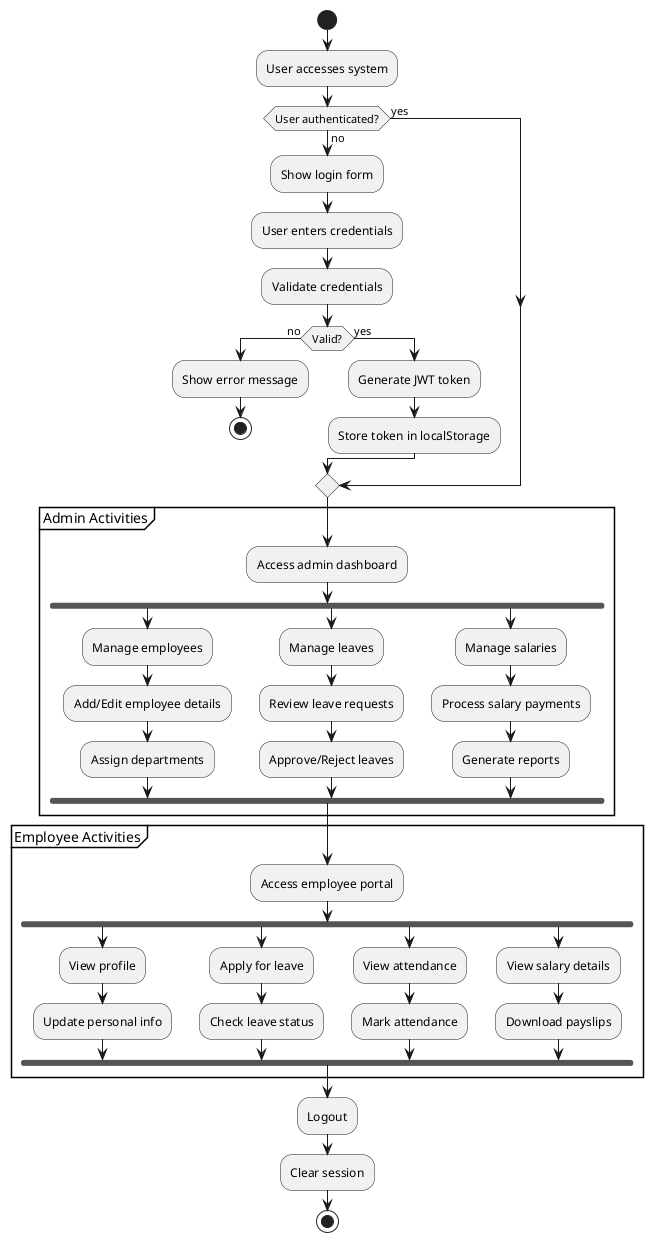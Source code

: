 @startuml EMS Activity Diagram

' Authentication Flow
start
:User accesses system;
if (User authenticated?) then (no)
  :Show login form;
  :User enters credentials;
  :Validate credentials;
  if (Valid?) then (no)
    :Show error message;
    stop
  else (yes)
    :Generate JWT token;
    :Store token in localStorage;
  endif
else (yes)
endif

' Main System Flow
partition "Admin Activities" {
  :Access admin dashboard;
  fork
    :Manage employees;
    :Add/Edit employee details;
    :Assign departments;
  fork again
    :Manage leaves;
    :Review leave requests;
    :Approve/Reject leaves;
  fork again
    :Manage salaries;
    :Process salary payments;
    :Generate reports;
  end fork
}

partition "Employee Activities" {
  :Access employee portal;
  fork
    :View profile;
    :Update personal info;
  fork again
    :Apply for leave;
    :Check leave status;
  fork again
    :View attendance;
    :Mark attendance;
  fork again
    :View salary details;
    :Download payslips;
  end fork
}

' Common Activities
:Logout;
:Clear session;
stop

@enduml 